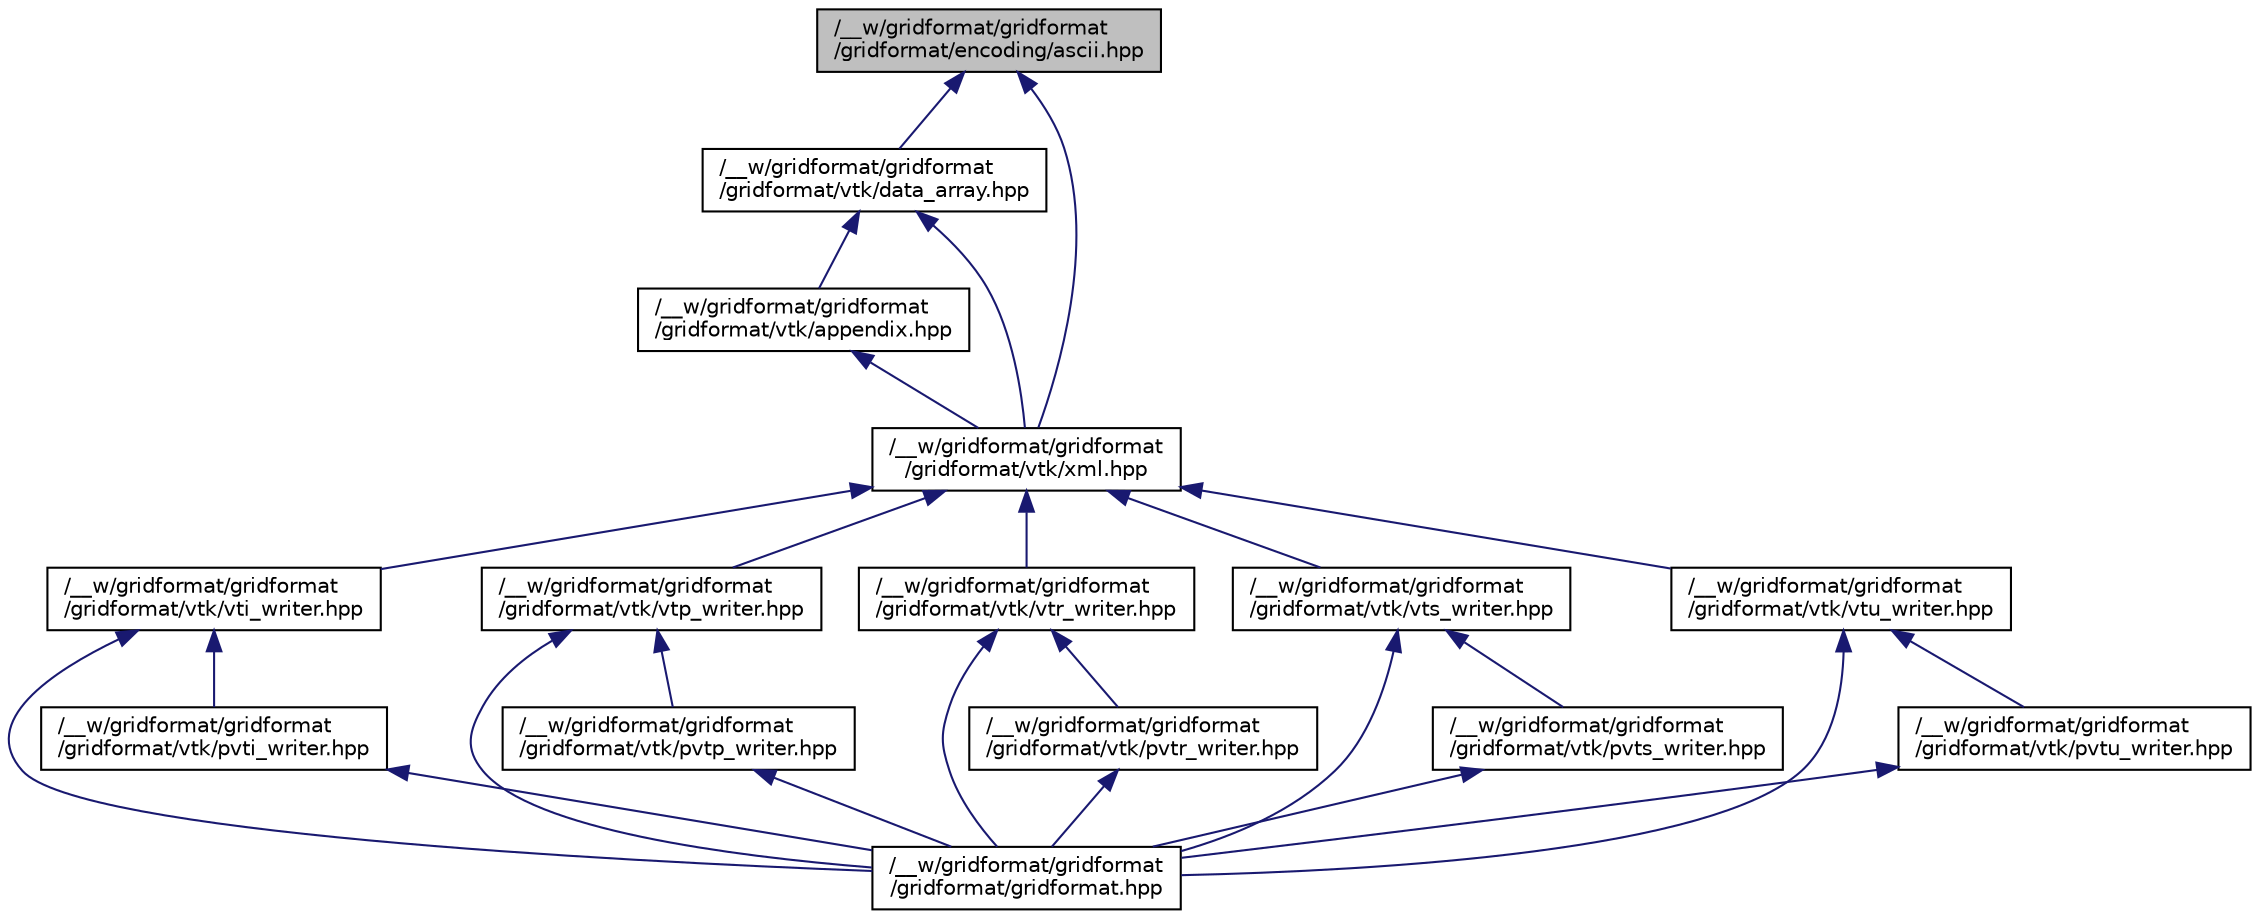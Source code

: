 digraph "/__w/gridformat/gridformat/gridformat/encoding/ascii.hpp"
{
 // LATEX_PDF_SIZE
  edge [fontname="Helvetica",fontsize="10",labelfontname="Helvetica",labelfontsize="10"];
  node [fontname="Helvetica",fontsize="10",shape=record];
  Node1 [label="/__w/gridformat/gridformat\l/gridformat/encoding/ascii.hpp",height=0.2,width=0.4,color="black", fillcolor="grey75", style="filled", fontcolor="black",tooltip="Encoder and stream using ascii."];
  Node1 -> Node2 [dir="back",color="midnightblue",fontsize="10",style="solid",fontname="Helvetica"];
  Node2 [label="/__w/gridformat/gridformat\l/gridformat/vtk/data_array.hpp",height=0.2,width=0.4,color="black", fillcolor="white", style="filled",URL="$data__array_8hpp.html",tooltip="Wraps a field and exposes it as VTK data array. Essentially, this implements the operator<< to stream..."];
  Node2 -> Node3 [dir="back",color="midnightblue",fontsize="10",style="solid",fontname="Helvetica"];
  Node3 [label="/__w/gridformat/gridformat\l/gridformat/vtk/appendix.hpp",height=0.2,width=0.4,color="black", fillcolor="white", style="filled",URL="$appendix_8hpp.html",tooltip="Helper classes for writing VTK appendices of xml formats."];
  Node3 -> Node4 [dir="back",color="midnightblue",fontsize="10",style="solid",fontname="Helvetica"];
  Node4 [label="/__w/gridformat/gridformat\l/gridformat/vtk/xml.hpp",height=0.2,width=0.4,color="black", fillcolor="white", style="filled",URL="$xml_8hpp.html",tooltip="Base class for VTK XML-type file format writers."];
  Node4 -> Node5 [dir="back",color="midnightblue",fontsize="10",style="solid",fontname="Helvetica"];
  Node5 [label="/__w/gridformat/gridformat\l/gridformat/vtk/vti_writer.hpp",height=0.2,width=0.4,color="black", fillcolor="white", style="filled",URL="$vti__writer_8hpp.html",tooltip="Writer for .vti file format."];
  Node5 -> Node6 [dir="back",color="midnightblue",fontsize="10",style="solid",fontname="Helvetica"];
  Node6 [label="/__w/gridformat/gridformat\l/gridformat/gridformat.hpp",height=0.2,width=0.4,color="black", fillcolor="white", style="filled",URL="$gridformat_8hpp.html",tooltip="This file is the entrypoint to the high-level API exposing all provided writers through a unified int..."];
  Node5 -> Node7 [dir="back",color="midnightblue",fontsize="10",style="solid",fontname="Helvetica"];
  Node7 [label="/__w/gridformat/gridformat\l/gridformat/vtk/pvti_writer.hpp",height=0.2,width=0.4,color="black", fillcolor="white", style="filled",URL="$pvti__writer_8hpp.html",tooltip="Writer for parallel .pvti files."];
  Node7 -> Node6 [dir="back",color="midnightblue",fontsize="10",style="solid",fontname="Helvetica"];
  Node4 -> Node8 [dir="back",color="midnightblue",fontsize="10",style="solid",fontname="Helvetica"];
  Node8 [label="/__w/gridformat/gridformat\l/gridformat/vtk/vtp_writer.hpp",height=0.2,width=0.4,color="black", fillcolor="white", style="filled",URL="$vtp__writer_8hpp.html",tooltip="Writer for .vtu file format."];
  Node8 -> Node6 [dir="back",color="midnightblue",fontsize="10",style="solid",fontname="Helvetica"];
  Node8 -> Node9 [dir="back",color="midnightblue",fontsize="10",style="solid",fontname="Helvetica"];
  Node9 [label="/__w/gridformat/gridformat\l/gridformat/vtk/pvtp_writer.hpp",height=0.2,width=0.4,color="black", fillcolor="white", style="filled",URL="$pvtp__writer_8hpp.html",tooltip="Writer for parallel .pvtu files."];
  Node9 -> Node6 [dir="back",color="midnightblue",fontsize="10",style="solid",fontname="Helvetica"];
  Node4 -> Node10 [dir="back",color="midnightblue",fontsize="10",style="solid",fontname="Helvetica"];
  Node10 [label="/__w/gridformat/gridformat\l/gridformat/vtk/vtr_writer.hpp",height=0.2,width=0.4,color="black", fillcolor="white", style="filled",URL="$vtr__writer_8hpp.html",tooltip="Writer for .vtr file format."];
  Node10 -> Node6 [dir="back",color="midnightblue",fontsize="10",style="solid",fontname="Helvetica"];
  Node10 -> Node11 [dir="back",color="midnightblue",fontsize="10",style="solid",fontname="Helvetica"];
  Node11 [label="/__w/gridformat/gridformat\l/gridformat/vtk/pvtr_writer.hpp",height=0.2,width=0.4,color="black", fillcolor="white", style="filled",URL="$pvtr__writer_8hpp.html",tooltip="Writer for parallel .pvtr files."];
  Node11 -> Node6 [dir="back",color="midnightblue",fontsize="10",style="solid",fontname="Helvetica"];
  Node4 -> Node12 [dir="back",color="midnightblue",fontsize="10",style="solid",fontname="Helvetica"];
  Node12 [label="/__w/gridformat/gridformat\l/gridformat/vtk/vts_writer.hpp",height=0.2,width=0.4,color="black", fillcolor="white", style="filled",URL="$vts__writer_8hpp.html",tooltip="Writer for .vts file format."];
  Node12 -> Node6 [dir="back",color="midnightblue",fontsize="10",style="solid",fontname="Helvetica"];
  Node12 -> Node13 [dir="back",color="midnightblue",fontsize="10",style="solid",fontname="Helvetica"];
  Node13 [label="/__w/gridformat/gridformat\l/gridformat/vtk/pvts_writer.hpp",height=0.2,width=0.4,color="black", fillcolor="white", style="filled",URL="$pvts__writer_8hpp.html",tooltip="Writer for parallel .pvts files."];
  Node13 -> Node6 [dir="back",color="midnightblue",fontsize="10",style="solid",fontname="Helvetica"];
  Node4 -> Node14 [dir="back",color="midnightblue",fontsize="10",style="solid",fontname="Helvetica"];
  Node14 [label="/__w/gridformat/gridformat\l/gridformat/vtk/vtu_writer.hpp",height=0.2,width=0.4,color="black", fillcolor="white", style="filled",URL="$vtu__writer_8hpp.html",tooltip="Writer for .vtu file format."];
  Node14 -> Node6 [dir="back",color="midnightblue",fontsize="10",style="solid",fontname="Helvetica"];
  Node14 -> Node15 [dir="back",color="midnightblue",fontsize="10",style="solid",fontname="Helvetica"];
  Node15 [label="/__w/gridformat/gridformat\l/gridformat/vtk/pvtu_writer.hpp",height=0.2,width=0.4,color="black", fillcolor="white", style="filled",URL="$pvtu__writer_8hpp.html",tooltip="Writer for parallel .pvtu files."];
  Node15 -> Node6 [dir="back",color="midnightblue",fontsize="10",style="solid",fontname="Helvetica"];
  Node2 -> Node4 [dir="back",color="midnightblue",fontsize="10",style="solid",fontname="Helvetica"];
  Node1 -> Node4 [dir="back",color="midnightblue",fontsize="10",style="solid",fontname="Helvetica"];
}
